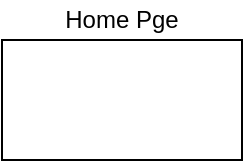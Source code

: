<mxfile version="13.7.9" type="github"><diagram id="vXUnAKwRlGndI_CVAq0z" name="Page-1"><mxGraphModel dx="868" dy="393" grid="1" gridSize="10" guides="1" tooltips="1" connect="1" arrows="1" fold="1" page="1" pageScale="1" pageWidth="850" pageHeight="1100" math="0" shadow="0"><root><mxCell id="0"/><mxCell id="1" parent="0"/><mxCell id="mez2G8Z5XS35S0lvVonm-1" value="" style="rounded=0;whiteSpace=wrap;html=1;" parent="1" vertex="1"><mxGeometry x="300" y="60" width="120" height="60" as="geometry"/></mxCell><mxCell id="mez2G8Z5XS35S0lvVonm-2" value="Home Pge" style="text;html=1;strokeColor=none;fillColor=none;align=center;verticalAlign=middle;whiteSpace=wrap;rounded=0;" parent="1" vertex="1"><mxGeometry x="330" y="40" width="60" height="20" as="geometry"/></mxCell></root></mxGraphModel></diagram></mxfile>